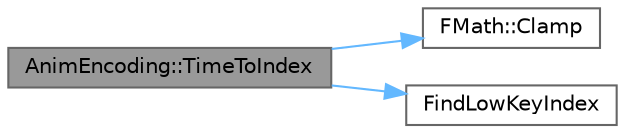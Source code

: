 digraph "AnimEncoding::TimeToIndex"
{
 // INTERACTIVE_SVG=YES
 // LATEX_PDF_SIZE
  bgcolor="transparent";
  edge [fontname=Helvetica,fontsize=10,labelfontname=Helvetica,labelfontsize=10];
  node [fontname=Helvetica,fontsize=10,shape=box,height=0.2,width=0.4];
  rankdir="LR";
  Node1 [id="Node000001",label="AnimEncoding::TimeToIndex",height=0.2,width=0.4,color="gray40", fillcolor="grey60", style="filled", fontcolor="black",tooltip="Utility function to determine the two key indices to interpolate given a relative position in the ani..."];
  Node1 -> Node2 [id="edge1_Node000001_Node000002",color="steelblue1",style="solid",tooltip=" "];
  Node2 [id="Node000002",label="FMath::Clamp",height=0.2,width=0.4,color="grey40", fillcolor="white", style="filled",URL="$dc/d20/structFMath.html#a7dbca5929b2ea7f13304eb4c927dab6c",tooltip="Clamps X to be between Min and Max, inclusive."];
  Node1 -> Node3 [id="edge2_Node000001_Node000003",color="steelblue1",style="solid",tooltip=" "];
  Node3 [id="Node000003",label="FindLowKeyIndex",height=0.2,width=0.4,color="grey40", fillcolor="white", style="filled",URL="$d9/dfd/AnimEncoding_8h.html#a504903c2f4e92f34bffc33e7a4fd3e7c",tooltip="Utility function to find the key before the specified search value."];
}
